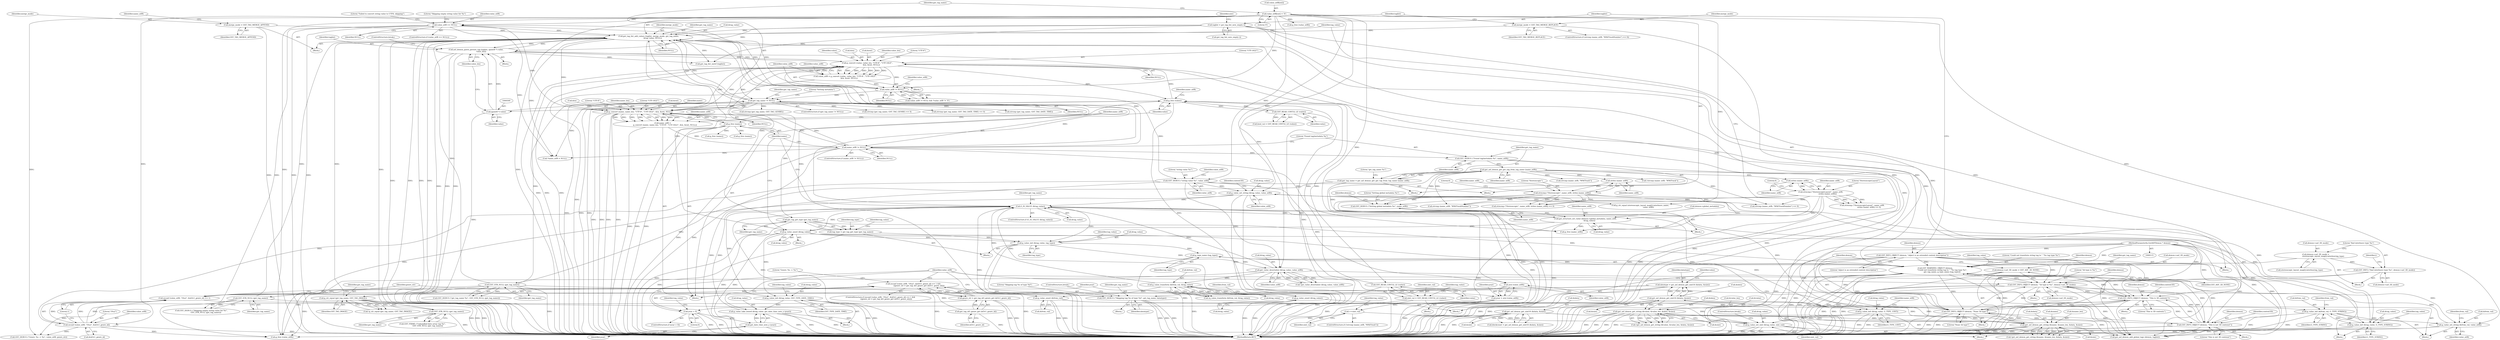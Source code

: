 digraph "1_gst-plugins-ugly_d21017b52a585f145e8d62781bcc1c5fefc7ee37@API" {
"1000317" [label="(Call,sscanf (value_utf8, \"(%u)\", &id3v1_genre_id) == 1 &&\n                    ((genre_str = gst_tag_id3_genre_get (id3v1_genre_id))))"];
"1000318" [label="(Call,sscanf (value_utf8, \"(%u)\", &id3v1_genre_id) == 1)"];
"1000319" [label="(Call,sscanf (value_utf8, \"(%u)\", &id3v1_genre_id))"];
"1000267" [label="(Call,GST_DEBUG (\"string value %s\", value_utf8))"];
"1000259" [label="(Call,value_utf8 != NULL)"];
"1000245" [label="(Call,value_utf8 = g_convert (value, value_len, \"UTF-8\", \"UTF-16LE\",\n              &in, &out, NULL))"];
"1000247" [label="(Call,g_convert (value, value_len, \"UTF-8\", \"UTF-16LE\",\n              &in, &out, NULL))"];
"1000613" [label="(Call,g_free (value))"];
"1000532" [label="(Call,GST_READ_UINT32_LE (value))"];
"1000499" [label="(Call,(guint8 *) value)"];
"1000509" [label="(Call,GST_READ_UINT32_LE (value))"];
"1000497" [label="(Call,asf_demux_parse_picture_tag (taglist, (guint8 *) value,\n                  value_len))"];
"1000131" [label="(Call,taglist = gst_tag_list_new_empty ())"];
"1000589" [label="(Call,gst_tag_list_add_values (taglist, merge_mode, gst_tag_name,\n              &tag_value, NULL))"];
"1000586" [label="(Call,merge_mode = GST_TAG_MERGE_REPLACE)"];
"1000577" [label="(Call,merge_mode = GST_TAG_MERGE_APPEND)"];
"1000237" [label="(Call,GST_STR_NULL (gst_tag_name))"];
"1000231" [label="(Call,gst_tag_name = gst_asf_demux_get_gst_tag_from_tag_name (name_utf8))"];
"1000233" [label="(Call,gst_asf_demux_get_gst_tag_from_tag_name (name_utf8))"];
"1000228" [label="(Call,GST_DEBUG (\"Found tag/metadata %s\", name_utf8))"];
"1000224" [label="(Call,name_utf8 != NULL)"];
"1000211" [label="(Call,name_utf8 =\n        g_convert (name, name_len, \"UTF-8\", \"UTF-16LE\", &in, &out, NULL))"];
"1000213" [label="(Call,g_convert (name, name_len, \"UTF-8\", \"UTF-16LE\", &in, &out, NULL))"];
"1000611" [label="(Call,g_free (name))"];
"1000276" [label="(Call,gst_tag_name != NULL)"];
"1000464" [label="(Call,value_utf8 == NULL)"];
"1000270" [label="(Call,value_utf8[out] = '\0')"];
"1000492" [label="(Call,GST_STR_NULL (gst_tag_name))"];
"1000486" [label="(Call,g_str_equal (gst_tag_name, GST_TAG_IMAGE))"];
"1000474" [label="(Call,GST_STR_NULL (gst_tag_name))"];
"1000563" [label="(Call,GST_DEBUG (\"Skipping tag %s of type %d\", gst_tag_name, datatype))"];
"1000189" [label="(Call,datatype = gst_asf_demux_get_uint16 (&data, &size))"];
"1000191" [label="(Call,gst_asf_demux_get_uint16 (&data, &size))"];
"1000171" [label="(Call,gst_asf_demux_get_string (&name, &name_len, &data, &size))"];
"1000141" [label="(Call,gst_asf_demux_get_uint16 (&data, &size))"];
"1000198" [label="(Call,gst_asf_demux_get_string (&value, &value_len, &data, &size))"];
"1000375" [label="(Call,GST_WARNING_OBJECT (demux,\n                        \"Could not transform string tag to \" \"%s tag type %s\",\n                        gst_tag_name, g_type_name (tag_type)))"];
"1000446" [label="(Call,GST_INFO_OBJECT (demux, \"3d type is %u\", demux->asf_3D_mode))"];
"1000546" [label="(Call,GST_INFO_OBJECT (demux, \"This is 3D contents\"))"];
"1000459" [label="(Call,GST_INFO_OBJECT (demux, \"None 3d type\"))"];
"1000554" [label="(Call,GST_INFO_OBJECT (demux, \"This is not 3D contenst\"))"];
"1000128" [label="(Call,GST_INFO_OBJECT (demux, \"object is an extended content description\"))"];
"1000116" [label="(MethodParameterIn,GstASFDemux * demux)"];
"1000454" [label="(Call,demux->asf_3D_mode = GST_ASF_3D_NONE)"];
"1000441" [label="(Call,GST_INFO (\"find interleave type %u\", demux->asf_3D_mode))"];
"1000432" [label="(Call,demux->asf_3D_mode =\n                          stereoscopic_layout_map[i].interleaving_type)"];
"1000345" [label="(Call,gst_tag_get_type (gst_tag_name))"];
"1000379" [label="(Call,g_type_name (tag_type))"];
"1000347" [label="(Call,g_value_init (&tag_value, tag_type))"];
"1000569" [label="(Call,G_IS_VALUE (&tag_value))"];
"1000395" [label="(Call,g_value_set_string (&tag_value, value_utf8))"];
"1000391" [label="(Call,g_value_init (&tag_value, G_TYPE_STRING))"];
"1000608" [label="(Call,g_value_unset (&tag_value))"];
"1000601" [label="(Call,gst_structure_set_value (demux->global_metadata, name_utf8,\n              &tag_value))"];
"1000598" [label="(Call,GST_DEBUG (\"Setting global metadata %s\", name_utf8))"];
"1000405" [label="(Call,strncmp (\"StereoscopicLayout\", name_utf8,\n                        strlen (name_utf8)))"];
"1000408" [label="(Call,strlen (name_utf8))"];
"1000536" [label="(Call,strncmp (\"Stereoscopic\", name_utf8, strlen (name_utf8)))"];
"1000539" [label="(Call,strlen (name_utf8))"];
"1000359" [label="(Call,g_value_init (&from_val, G_TYPE_STRING))"];
"1000384" [label="(Call,g_value_unset (&from_val))"];
"1000369" [label="(Call,g_value_transform (&from_val, &tag_value))"];
"1000363" [label="(Call,g_value_set_string (&from_val, value_utf8))"];
"1000353" [label="(Call,gst_value_deserialize (&tag_value, value_utf8))"];
"1000301" [label="(Call,g_value_take_boxed (&tag_value, gst_date_time_new_y (year)))"];
"1000297" [label="(Call,g_value_init (&tag_value, GST_TYPE_DATE_TIME))"];
"1000304" [label="(Call,gst_date_time_new_y (year))"];
"1000293" [label="(Call,year > 0)"];
"1000288" [label="(Call,year = atoi (value_utf8))"];
"1000290" [label="(Call,atoi (value_utf8))"];
"1000522" [label="(Call,g_value_set_uint (&tag_value, uint_val))"];
"1000511" [label="(Call,g_value_init (&tag_value, G_TYPE_UINT))"];
"1000520" [label="(Call,++uint_val)"];
"1000507" [label="(Call,uint_val = GST_READ_UINT32_LE (value))"];
"1000381" [label="(Call,g_value_unset (&tag_value))"];
"1000343" [label="(Call,tag_type = gst_tag_get_type (gst_tag_name))"];
"1000325" [label="(Call,genre_str = gst_tag_id3_genre_get (id3v1_genre_id))"];
"1000327" [label="(Call,gst_tag_id3_genre_get (id3v1_genre_id))"];
"1000243" [label="(Block,)"];
"1000254" [label="(Call,&out)"];
"1000231" [label="(Call,gst_tag_name = gst_asf_demux_get_gst_tag_from_tag_name (name_utf8))"];
"1000541" [label="(Literal,0)"];
"1000498" [label="(Identifier,taglist)"];
"1000269" [label="(Identifier,value_utf8)"];
"1000229" [label="(Literal,\"Found tag/metadata %s\")"];
"1000603" [label="(Identifier,demux)"];
"1000568" [label="(ControlStructure,if (G_IS_VALUE (&tag_value)))"];
"1000355" [label="(Identifier,tag_value)"];
"1000383" [label="(Identifier,tag_value)"];
"1000321" [label="(Literal,\"(%u)\")"];
"1000170" [label="(Call,!gst_asf_demux_get_string (&name, &name_len, &data, &size))"];
"1000200" [label="(Identifier,value)"];
"1000222" [label="(Identifier,NULL)"];
"1000347" [label="(Call,g_value_init (&tag_value, tag_type))"];
"1000322" [label="(Call,&id3v1_genre_id)"];
"1000554" [label="(Call,GST_INFO_OBJECT (demux, \"This is not 3D contenst\"))"];
"1000256" [label="(Identifier,NULL)"];
"1000432" [label="(Call,demux->asf_3D_mode =\n                          stereoscopic_layout_map[i].interleaving_type)"];
"1000266" [label="(Block,)"];
"1000249" [label="(Identifier,value_len)"];
"1000442" [label="(Literal,\"find interleave type %u\")"];
"1000547" [label="(Identifier,demux)"];
"1000225" [label="(Identifier,name_utf8)"];
"1000133" [label="(Call,gst_tag_list_new_empty ())"];
"1000348" [label="(Call,&tag_value)"];
"1000404" [label="(Call,strncmp (\"StereoscopicLayout\", name_utf8,\n                        strlen (name_utf8)) == 0)"];
"1000540" [label="(Identifier,name_utf8)"];
"1000283" [label="(Identifier,gst_tag_name)"];
"1000524" [label="(Identifier,tag_value)"];
"1000602" [label="(Call,demux->global_metadata)"];
"1000433" [label="(Call,demux->asf_3D_mode)"];
"1000486" [label="(Call,g_str_equal (gst_tag_name, GST_TAG_IMAGE))"];
"1000545" [label="(Block,)"];
"1000614" [label="(Identifier,value)"];
"1000331" [label="(Literal,\"Genre: %s -> %s\")"];
"1000487" [label="(Identifier,gst_tag_name)"];
"1000507" [label="(Call,uint_val = GST_READ_UINT32_LE (value))"];
"1000171" [label="(Call,gst_asf_demux_get_string (&name, &name_len, &data, &size))"];
"1000499" [label="(Call,(guint8 *) value)"];
"1000463" [label="(ControlStructure,if (value_utf8 == NULL))"];
"1000609" [label="(Call,&tag_value)"];
"1000278" [label="(Identifier,NULL)"];
"1000178" [label="(Call,&size)"];
"1000199" [label="(Call,&value)"];
"1000522" [label="(Call,g_value_set_uint (&tag_value, uint_val))"];
"1000246" [label="(Identifier,value_utf8)"];
"1000605" [label="(Identifier,name_utf8)"];
"1000580" [label="(ControlStructure,if (strcmp (name_utf8, \"WM/TrackNumber\") == 0))"];
"1000518" [label="(Identifier,name_utf8)"];
"1000212" [label="(Identifier,name_utf8)"];
"1000129" [label="(Identifier,demux)"];
"1000289" [label="(Identifier,year)"];
"1000567" [label="(ControlStructure,break;)"];
"1000516" [label="(Call,!strcmp (name_utf8, \"WM/Track\"))"];
"1000612" [label="(Identifier,name)"];
"1000455" [label="(Call,demux->asf_3D_mode)"];
"1000410" [label="(Literal,0)"];
"1000370" [label="(Call,&from_val)"];
"1000305" [label="(Identifier,year)"];
"1000472" [label="(Call,GST_DEBUG (\"Skipping empty string value for %s\",\n                GST_STR_NULL (gst_tag_name)))"];
"1000228" [label="(Call,GST_DEBUG (\"Found tag/metadata %s\", name_utf8))"];
"1000132" [label="(Identifier,taglist)"];
"1000259" [label="(Call,value_utf8 != NULL)"];
"1000309" [label="(Call,strcmp (gst_tag_name, GST_TAG_GENRE))"];
"1000234" [label="(Identifier,name_utf8)"];
"1000317" [label="(Call,sscanf (value_utf8, \"(%u)\", &id3v1_genre_id) == 1 &&\n                    ((genre_str = gst_tag_id3_genre_get (id3v1_genre_id))))"];
"1000356" [label="(Identifier,value_utf8)"];
"1000613" [label="(Call,g_free (value))"];
"1000583" [label="(Identifier,name_utf8)"];
"1000319" [label="(Call,sscanf (value_utf8, \"(%u)\", &id3v1_genre_id))"];
"1000424" [label="(Call,g_str_equal (stereoscopic_layout_map[i].interleave_name,\n                            value_utf8))"];
"1000530" [label="(Call,bool_val = GST_READ_UINT32_LE (value))"];
"1000371" [label="(Identifier,from_val)"];
"1000344" [label="(Identifier,tag_type)"];
"1000271" [label="(Call,value_utf8[out])"];
"1000616" [label="(Identifier,name_utf8)"];
"1000550" [label="(Identifier,content3D)"];
"1000316" [label="(ControlStructure,if (sscanf (value_utf8, \"(%u)\", &id3v1_genre_id) == 1 &&\n                    ((genre_str = gst_tag_id3_genre_get (id3v1_genre_id)))))"];
"1000381" [label="(Call,g_value_unset (&tag_value))"];
"1000343" [label="(Call,tag_type = gst_tag_get_type (gst_tag_name))"];
"1000292" [label="(ControlStructure,if (year > 0))"];
"1000377" [label="(Literal,\"Could not transform string tag to \" \"%s tag type %s\")"];
"1000275" [label="(ControlStructure,if (gst_tag_name != NULL))"];
"1000521" [label="(Identifier,uint_val)"];
"1000394" [label="(Identifier,G_TYPE_STRING)"];
"1000465" [label="(Identifier,value_utf8)"];
"1000176" [label="(Call,&data)"];
"1000328" [label="(Identifier,id3v1_genre_id)"];
"1000589" [label="(Call,gst_tag_list_add_values (taglist, merge_mode, gst_tag_name,\n              &tag_value, NULL))"];
"1000230" [label="(Identifier,name_utf8)"];
"1000505" [label="(Block,)"];
"1000536" [label="(Call,strncmp (\"Stereoscopic\", name_utf8, strlen (name_utf8)))"];
"1000116" [label="(MethodParameterIn,GstASFDemux * demux)"];
"1000245" [label="(Call,value_utf8 = g_convert (value, value_len, \"UTF-8\", \"UTF-16LE\",\n              &in, &out, NULL))"];
"1000227" [label="(Block,)"];
"1000474" [label="(Call,GST_STR_NULL (gst_tag_name))"];
"1000144" [label="(Call,&size)"];
"1000626" [label="(Call,gst_tag_list_unref (taglist))"];
"1000446" [label="(Call,GST_INFO_OBJECT (demux, \"3d type is %u\", demux->asf_3D_mode))"];
"1000501" [label="(Identifier,value)"];
"1000508" [label="(Identifier,uint_val)"];
"1000303" [label="(Identifier,tag_value)"];
"1000325" [label="(Call,genre_str = gst_tag_id3_genre_get (id3v1_genre_id))"];
"1000128" [label="(Call,GST_INFO_OBJECT (demux, \"object is an extended content description\"))"];
"1000398" [label="(Identifier,value_utf8)"];
"1000205" [label="(Call,&size)"];
"1000407" [label="(Identifier,name_utf8)"];
"1000509" [label="(Call,GST_READ_UINT32_LE (value))"];
"1000466" [label="(Identifier,NULL)"];
"1000203" [label="(Call,&data)"];
"1000352" [label="(Call,!gst_value_deserialize (&tag_value, value_utf8))"];
"1000226" [label="(Identifier,NULL)"];
"1000131" [label="(Call,taglist = gst_tag_list_new_empty ())"];
"1000476" [label="(Call,g_free (value_utf8))"];
"1000555" [label="(Identifier,demux)"];
"1000264" [label="(Identifier,value_utf8)"];
"1000190" [label="(Identifier,datatype)"];
"1000459" [label="(Call,GST_INFO_OBJECT (demux, \"None 3d type\"))"];
"1000334" [label="(Call,g_free (value_utf8))"];
"1000261" [label="(Identifier,NULL)"];
"1000469" [label="(Literal,\"Failed to convert string value to UTF8, skipping\")"];
"1000406" [label="(Literal,\"StereoscopicLayout\")"];
"1000617" [label="(Call,gst_asf_demux_add_global_tags (demux, taglist))"];
"1000473" [label="(Literal,\"Skipping empty string value for %s\")"];
"1000304" [label="(Call,gst_date_time_new_y (year))"];
"1000533" [label="(Identifier,value)"];
"1000490" [label="(Call,GST_FIXME (\"Unhandled byte array tag %s\",\n                  GST_STR_NULL (gst_tag_name)))"];
"1000606" [label="(Call,&tag_value)"];
"1000538" [label="(Identifier,name_utf8)"];
"1000302" [label="(Call,&tag_value)"];
"1000308" [label="(Call,strcmp (gst_tag_name, GST_TAG_GENRE) == 0)"];
"1000216" [label="(Literal,\"UTF-8\")"];
"1000130" [label="(Literal,\"object is an extended content description\")"];
"1000600" [label="(Identifier,name_utf8)"];
"1000590" [label="(Identifier,taglist)"];
"1000247" [label="(Call,g_convert (value, value_len, \"UTF-8\", \"UTF-16LE\",\n              &in, &out, NULL))"];
"1000475" [label="(Identifier,gst_tag_name)"];
"1000526" [label="(ControlStructure,break;)"];
"1000291" [label="(Identifier,value_utf8)"];
"1000238" [label="(Identifier,gst_tag_name)"];
"1000386" [label="(Identifier,from_val)"];
"1000277" [label="(Identifier,gst_tag_name)"];
"1000250" [label="(Literal,\"UTF-8\")"];
"1000141" [label="(Call,gst_asf_demux_get_uint16 (&data, &size))"];
"1000376" [label="(Identifier,demux)"];
"1000582" [label="(Call,strcmp (name_utf8, \"WM/TrackNumber\"))"];
"1000611" [label="(Call,g_free (name))"];
"1000460" [label="(Identifier,demux)"];
"1000172" [label="(Call,&name)"];
"1000268" [label="(Literal,\"string value %s\")"];
"1000532" [label="(Call,GST_READ_UINT32_LE (value))"];
"1000191" [label="(Call,gst_asf_demux_get_uint16 (&data, &size))"];
"1000301" [label="(Call,g_value_take_boxed (&tag_value, gst_date_time_new_y (year)))"];
"1000392" [label="(Call,&tag_value)"];
"1000441" [label="(Call,GST_INFO (\"find interleave type %u\", demux->asf_3D_mode))"];
"1000260" [label="(Identifier,value_utf8)"];
"1000397" [label="(Identifier,tag_value)"];
"1000345" [label="(Call,gst_tag_get_type (gst_tag_name))"];
"1000558" [label="(Identifier,content3D)"];
"1000139" [label="(Call,blockcount = gst_asf_demux_get_uint16 (&data, &size))"];
"1000630" [label="(MethodReturn,RET)"];
"1000288" [label="(Call,year = atoi (value_utf8))"];
"1000232" [label="(Identifier,gst_tag_name)"];
"1000380" [label="(Identifier,tag_type)"];
"1000395" [label="(Call,g_value_set_string (&tag_value, value_utf8))"];
"1000601" [label="(Call,gst_structure_set_value (demux->global_metadata, name_utf8,\n              &tag_value))"];
"1000251" [label="(Literal,\"UTF-16LE\")"];
"1000174" [label="(Call,&name_len)"];
"1000575" [label="(Block,)"];
"1000318" [label="(Call,sscanf (value_utf8, \"(%u)\", &id3v1_genre_id) == 1)"];
"1000587" [label="(Identifier,merge_mode)"];
"1000324" [label="(Literal,1)"];
"1000563" [label="(Call,GST_DEBUG (\"Skipping tag %s of type %d\", gst_tag_name, datatype))"];
"1000270" [label="(Call,value_utf8[out] = '\0')"];
"1000375" [label="(Call,GST_WARNING_OBJECT (demux,\n                        \"Could not transform string tag to \" \"%s tag type %s\",\n                        gst_tag_name, g_type_name (tag_type)))"];
"1000233" [label="(Call,gst_asf_demux_get_gst_tag_from_tag_name (name_utf8))"];
"1000615" [label="(Call,g_free (name_utf8))"];
"1000493" [label="(Identifier,gst_tag_name)"];
"1000363" [label="(Call,g_value_set_string (&from_val, value_utf8))"];
"1000192" [label="(Call,&data)"];
"1000458" [label="(Identifier,GST_ASF_3D_NONE)"];
"1000588" [label="(Identifier,GST_TAG_MERGE_REPLACE)"];
"1000565" [label="(Identifier,gst_tag_name)"];
"1000213" [label="(Call,g_convert (name, name_len, \"UTF-8\", \"UTF-16LE\", &in, &out, NULL))"];
"1000385" [label="(Call,&from_val)"];
"1000546" [label="(Call,GST_INFO_OBJECT (demux, \"This is 3D contents\"))"];
"1000569" [label="(Call,G_IS_VALUE (&tag_value))"];
"1000520" [label="(Call,++uint_val)"];
"1000198" [label="(Call,gst_asf_demux_get_string (&value, &value_len, &data, &size))"];
"1000208" [label="(Call,g_free (name))"];
"1000364" [label="(Call,&from_val)"];
"1000186" [label="(Call,g_free (name))"];
"1000379" [label="(Call,g_type_name (tag_type))"];
"1000330" [label="(Call,GST_DEBUG (\"Genre: %s -> %s\", value_utf8, genre_str))"];
"1000581" [label="(Call,strcmp (name_utf8, \"WM/TrackNumber\") == 0)"];
"1000566" [label="(Identifier,datatype)"];
"1000595" [label="(Identifier,NULL)"];
"1000215" [label="(Identifier,name_len)"];
"1000400" [label="(Identifier,content3D)"];
"1000362" [label="(Identifier,G_TYPE_STRING)"];
"1000366" [label="(Identifier,value_utf8)"];
"1000512" [label="(Call,&tag_value)"];
"1000326" [label="(Identifier,genre_str)"];
"1000267" [label="(Call,GST_DEBUG (\"string value %s\", value_utf8))"];
"1000454" [label="(Call,demux->asf_3D_mode = GST_ASF_3D_NONE)"];
"1000453" [label="(Block,)"];
"1000537" [label="(Literal,\"Stereoscopic\")"];
"1000368" [label="(Call,!g_value_transform (&from_val, &tag_value))"];
"1000391" [label="(Call,g_value_init (&tag_value, G_TYPE_STRING))"];
"1000492" [label="(Call,GST_STR_NULL (gst_tag_name))"];
"1000511" [label="(Call,g_value_init (&tag_value, G_TYPE_UINT))"];
"1000523" [label="(Call,&tag_value)"];
"1000217" [label="(Literal,\"UTF-16LE\")"];
"1000548" [label="(Literal,\"This is 3D contents\")"];
"1000295" [label="(Literal,0)"];
"1000539" [label="(Call,strlen (name_utf8))"];
"1000360" [label="(Call,&from_val)"];
"1000556" [label="(Literal,\"This is not 3D contenst\")"];
"1000155" [label="(Block,)"];
"1000341" [label="(Block,)"];
"1000220" [label="(Call,&out)"];
"1000431" [label="(Block,)"];
"1000497" [label="(Call,asf_demux_parse_picture_tag (taglist, (guint8 *) value,\n                  value_len))"];
"1000201" [label="(Call,&value_len)"];
"1000350" [label="(Identifier,tag_type)"];
"1000384" [label="(Call,g_value_unset (&from_val))"];
"1000382" [label="(Call,&tag_value)"];
"1000189" [label="(Call,datatype = gst_asf_demux_get_uint16 (&data, &size))"];
"1000608" [label="(Call,g_value_unset (&tag_value))"];
"1000390" [label="(Literal,\"Setting metadata\")"];
"1000297" [label="(Call,g_value_init (&tag_value, GST_TYPE_DATE_TIME))"];
"1000272" [label="(Identifier,value_utf8)"];
"1000572" [label="(Block,)"];
"1000258" [label="(Call,value_utf8 != NULL && *value_utf8 != '\0')"];
"1000290" [label="(Call,atoi (value_utf8))"];
"1000298" [label="(Call,&tag_value)"];
"1000349" [label="(Identifier,tag_value)"];
"1000165" [label="(Call,*name_utf8 = NULL)"];
"1000346" [label="(Identifier,gst_tag_name)"];
"1000197" [label="(Call,!gst_asf_demux_get_string (&value, &value_len, &data, &size))"];
"1000281" [label="(Call,strcmp (gst_tag_name, GST_TAG_DATE_TIME) == 0)"];
"1000300" [label="(Identifier,GST_TYPE_DATE_TIME)"];
"1000276" [label="(Call,gst_tag_name != NULL)"];
"1000401" [label="(Block,)"];
"1000591" [label="(Identifier,merge_mode)"];
"1000357" [label="(Block,)"];
"1000597" [label="(Block,)"];
"1000299" [label="(Identifier,tag_value)"];
"1000592" [label="(Identifier,gst_tag_name)"];
"1000223" [label="(ControlStructure,if (name_utf8 != NULL))"];
"1000535" [label="(Call,strncmp (\"Stereoscopic\", name_utf8, strlen (name_utf8)) == 0)"];
"1000593" [label="(Call,&tag_value)"];
"1000586" [label="(Call,merge_mode = GST_TAG_MERGE_REPLACE)"];
"1000237" [label="(Call,GST_STR_NULL (gst_tag_name))"];
"1000235" [label="(Call,GST_DEBUG (\"gst_tag_name %s\", GST_STR_NULL (gst_tag_name)))"];
"1000436" [label="(Call,stereoscopic_layout_map[i].interleaving_type)"];
"1000598" [label="(Call,GST_DEBUG (\"Setting global metadata %s\", name_utf8))"];
"1000296" [label="(Block,)"];
"1000525" [label="(Identifier,uint_val)"];
"1000513" [label="(Identifier,tag_value)"];
"1000388" [label="(Block,)"];
"1000274" [label="(Literal,'\0')"];
"1000562" [label="(Block,)"];
"1000214" [label="(Identifier,name)"];
"1000218" [label="(Call,&in)"];
"1000485" [label="(Call,!g_str_equal (gst_tag_name, GST_TAG_IMAGE))"];
"1000194" [label="(Call,&size)"];
"1000448" [label="(Literal,\"3d type is %u\")"];
"1000570" [label="(Call,&tag_value)"];
"1000327" [label="(Call,gst_tag_id3_genre_get (id3v1_genre_id))"];
"1000553" [label="(Block,)"];
"1000293" [label="(Call,year > 0)"];
"1000488" [label="(Identifier,GST_TAG_IMAGE)"];
"1000248" [label="(Identifier,value)"];
"1000496" [label="(Block,)"];
"1000464" [label="(Call,value_utf8 == NULL)"];
"1000365" [label="(Identifier,from_val)"];
"1000286" [label="(Block,)"];
"1000252" [label="(Call,&in)"];
"1000514" [label="(Identifier,G_TYPE_UINT)"];
"1000502" [label="(Identifier,value_len)"];
"1000517" [label="(Call,strcmp (name_utf8, \"WM/Track\"))"];
"1000408" [label="(Call,strlen (name_utf8))"];
"1000579" [label="(Identifier,GST_TAG_MERGE_APPEND)"];
"1000564" [label="(Literal,\"Skipping tag %s of type %d\")"];
"1000224" [label="(Call,name_utf8 != NULL)"];
"1000461" [label="(Literal,\"None 3d type\")"];
"1000354" [label="(Call,&tag_value)"];
"1000294" [label="(Identifier,year)"];
"1000447" [label="(Identifier,demux)"];
"1000369" [label="(Call,g_value_transform (&from_val, &tag_value))"];
"1000610" [label="(Identifier,tag_value)"];
"1000136" [label="(Identifier,size)"];
"1000374" [label="(Block,)"];
"1000503" [label="(ControlStructure,break;)"];
"1000372" [label="(Call,&tag_value)"];
"1000236" [label="(Literal,\"gst_tag_name %s\")"];
"1000599" [label="(Literal,\"Setting global metadata %s\")"];
"1000477" [label="(Identifier,value_utf8)"];
"1000510" [label="(Identifier,value)"];
"1000449" [label="(Call,demux->asf_3D_mode)"];
"1000396" [label="(Call,&tag_value)"];
"1000574" [label="(Identifier,gst_tag_name)"];
"1000142" [label="(Call,&data)"];
"1000282" [label="(Call,strcmp (gst_tag_name, GST_TAG_DATE_TIME))"];
"1000359" [label="(Call,g_value_init (&from_val, G_TYPE_STRING))"];
"1000353" [label="(Call,gst_value_deserialize (&tag_value, value_utf8))"];
"1000578" [label="(Identifier,merge_mode)"];
"1000515" [label="(ControlStructure,if (!strcmp (name_utf8, \"WM/Track\")))"];
"1000378" [label="(Identifier,gst_tag_name)"];
"1000421" [label="(Identifier,i)"];
"1000409" [label="(Identifier,name_utf8)"];
"1000405" [label="(Call,strncmp (\"StereoscopicLayout\", name_utf8,\n                        strlen (name_utf8)))"];
"1000320" [label="(Identifier,value_utf8)"];
"1000577" [label="(Call,merge_mode = GST_TAG_MERGE_APPEND)"];
"1000443" [label="(Call,demux->asf_3D_mode)"];
"1000119" [label="(Block,)"];
"1000211" [label="(Call,name_utf8 =\n        g_convert (name, name_len, \"UTF-8\", \"UTF-16LE\", &in, &out, NULL))"];
"1000317" -> "1000316"  [label="AST: "];
"1000317" -> "1000318"  [label="CFG: "];
"1000317" -> "1000325"  [label="CFG: "];
"1000318" -> "1000317"  [label="AST: "];
"1000325" -> "1000317"  [label="AST: "];
"1000331" -> "1000317"  [label="CFG: "];
"1000477" -> "1000317"  [label="CFG: "];
"1000317" -> "1000630"  [label="DDG: "];
"1000317" -> "1000630"  [label="DDG: "];
"1000318" -> "1000317"  [label="DDG: "];
"1000318" -> "1000317"  [label="DDG: "];
"1000325" -> "1000317"  [label="DDG: "];
"1000327" -> "1000317"  [label="DDG: "];
"1000318" -> "1000324"  [label="CFG: "];
"1000319" -> "1000318"  [label="AST: "];
"1000324" -> "1000318"  [label="AST: "];
"1000326" -> "1000318"  [label="CFG: "];
"1000318" -> "1000630"  [label="DDG: "];
"1000319" -> "1000318"  [label="DDG: "];
"1000319" -> "1000318"  [label="DDG: "];
"1000319" -> "1000318"  [label="DDG: "];
"1000319" -> "1000322"  [label="CFG: "];
"1000320" -> "1000319"  [label="AST: "];
"1000321" -> "1000319"  [label="AST: "];
"1000322" -> "1000319"  [label="AST: "];
"1000324" -> "1000319"  [label="CFG: "];
"1000319" -> "1000630"  [label="DDG: "];
"1000267" -> "1000319"  [label="DDG: "];
"1000270" -> "1000319"  [label="DDG: "];
"1000319" -> "1000330"  [label="DDG: "];
"1000319" -> "1000476"  [label="DDG: "];
"1000267" -> "1000266"  [label="AST: "];
"1000267" -> "1000269"  [label="CFG: "];
"1000268" -> "1000267"  [label="AST: "];
"1000269" -> "1000267"  [label="AST: "];
"1000272" -> "1000267"  [label="CFG: "];
"1000267" -> "1000630"  [label="DDG: "];
"1000259" -> "1000267"  [label="DDG: "];
"1000270" -> "1000267"  [label="DDG: "];
"1000267" -> "1000290"  [label="DDG: "];
"1000267" -> "1000353"  [label="DDG: "];
"1000267" -> "1000395"  [label="DDG: "];
"1000259" -> "1000258"  [label="AST: "];
"1000259" -> "1000261"  [label="CFG: "];
"1000260" -> "1000259"  [label="AST: "];
"1000261" -> "1000259"  [label="AST: "];
"1000264" -> "1000259"  [label="CFG: "];
"1000258" -> "1000259"  [label="CFG: "];
"1000259" -> "1000258"  [label="DDG: "];
"1000259" -> "1000258"  [label="DDG: "];
"1000245" -> "1000259"  [label="DDG: "];
"1000270" -> "1000259"  [label="DDG: "];
"1000247" -> "1000259"  [label="DDG: "];
"1000259" -> "1000276"  [label="DDG: "];
"1000259" -> "1000464"  [label="DDG: "];
"1000259" -> "1000464"  [label="DDG: "];
"1000245" -> "1000243"  [label="AST: "];
"1000245" -> "1000247"  [label="CFG: "];
"1000246" -> "1000245"  [label="AST: "];
"1000247" -> "1000245"  [label="AST: "];
"1000260" -> "1000245"  [label="CFG: "];
"1000245" -> "1000630"  [label="DDG: "];
"1000247" -> "1000245"  [label="DDG: "];
"1000247" -> "1000245"  [label="DDG: "];
"1000247" -> "1000245"  [label="DDG: "];
"1000247" -> "1000245"  [label="DDG: "];
"1000247" -> "1000245"  [label="DDG: "];
"1000247" -> "1000245"  [label="DDG: "];
"1000247" -> "1000245"  [label="DDG: "];
"1000247" -> "1000256"  [label="CFG: "];
"1000248" -> "1000247"  [label="AST: "];
"1000249" -> "1000247"  [label="AST: "];
"1000250" -> "1000247"  [label="AST: "];
"1000251" -> "1000247"  [label="AST: "];
"1000252" -> "1000247"  [label="AST: "];
"1000254" -> "1000247"  [label="AST: "];
"1000256" -> "1000247"  [label="AST: "];
"1000247" -> "1000630"  [label="DDG: "];
"1000247" -> "1000630"  [label="DDG: "];
"1000247" -> "1000630"  [label="DDG: "];
"1000247" -> "1000630"  [label="DDG: "];
"1000247" -> "1000213"  [label="DDG: "];
"1000247" -> "1000213"  [label="DDG: "];
"1000613" -> "1000247"  [label="DDG: "];
"1000497" -> "1000247"  [label="DDG: "];
"1000213" -> "1000247"  [label="DDG: "];
"1000213" -> "1000247"  [label="DDG: "];
"1000224" -> "1000247"  [label="DDG: "];
"1000247" -> "1000497"  [label="DDG: "];
"1000247" -> "1000613"  [label="DDG: "];
"1000613" -> "1000155"  [label="AST: "];
"1000613" -> "1000614"  [label="CFG: "];
"1000614" -> "1000613"  [label="AST: "];
"1000616" -> "1000613"  [label="CFG: "];
"1000613" -> "1000630"  [label="DDG: "];
"1000613" -> "1000630"  [label="DDG: "];
"1000613" -> "1000499"  [label="DDG: "];
"1000613" -> "1000509"  [label="DDG: "];
"1000613" -> "1000532"  [label="DDG: "];
"1000532" -> "1000613"  [label="DDG: "];
"1000499" -> "1000613"  [label="DDG: "];
"1000509" -> "1000613"  [label="DDG: "];
"1000532" -> "1000530"  [label="AST: "];
"1000532" -> "1000533"  [label="CFG: "];
"1000533" -> "1000532"  [label="AST: "];
"1000530" -> "1000532"  [label="CFG: "];
"1000532" -> "1000630"  [label="DDG: "];
"1000532" -> "1000530"  [label="DDG: "];
"1000499" -> "1000497"  [label="AST: "];
"1000499" -> "1000501"  [label="CFG: "];
"1000500" -> "1000499"  [label="AST: "];
"1000501" -> "1000499"  [label="AST: "];
"1000502" -> "1000499"  [label="CFG: "];
"1000499" -> "1000630"  [label="DDG: "];
"1000499" -> "1000497"  [label="DDG: "];
"1000509" -> "1000507"  [label="AST: "];
"1000509" -> "1000510"  [label="CFG: "];
"1000510" -> "1000509"  [label="AST: "];
"1000507" -> "1000509"  [label="CFG: "];
"1000509" -> "1000630"  [label="DDG: "];
"1000509" -> "1000507"  [label="DDG: "];
"1000497" -> "1000496"  [label="AST: "];
"1000497" -> "1000502"  [label="CFG: "];
"1000498" -> "1000497"  [label="AST: "];
"1000502" -> "1000497"  [label="AST: "];
"1000503" -> "1000497"  [label="CFG: "];
"1000497" -> "1000630"  [label="DDG: "];
"1000497" -> "1000630"  [label="DDG: "];
"1000497" -> "1000630"  [label="DDG: "];
"1000131" -> "1000497"  [label="DDG: "];
"1000589" -> "1000497"  [label="DDG: "];
"1000497" -> "1000589"  [label="DDG: "];
"1000497" -> "1000617"  [label="DDG: "];
"1000497" -> "1000626"  [label="DDG: "];
"1000131" -> "1000119"  [label="AST: "];
"1000131" -> "1000133"  [label="CFG: "];
"1000132" -> "1000131"  [label="AST: "];
"1000133" -> "1000131"  [label="AST: "];
"1000136" -> "1000131"  [label="CFG: "];
"1000131" -> "1000630"  [label="DDG: "];
"1000131" -> "1000589"  [label="DDG: "];
"1000131" -> "1000617"  [label="DDG: "];
"1000131" -> "1000626"  [label="DDG: "];
"1000589" -> "1000575"  [label="AST: "];
"1000589" -> "1000595"  [label="CFG: "];
"1000590" -> "1000589"  [label="AST: "];
"1000591" -> "1000589"  [label="AST: "];
"1000592" -> "1000589"  [label="AST: "];
"1000593" -> "1000589"  [label="AST: "];
"1000595" -> "1000589"  [label="AST: "];
"1000610" -> "1000589"  [label="CFG: "];
"1000589" -> "1000630"  [label="DDG: "];
"1000589" -> "1000630"  [label="DDG: "];
"1000589" -> "1000630"  [label="DDG: "];
"1000589" -> "1000630"  [label="DDG: "];
"1000589" -> "1000165"  [label="DDG: "];
"1000589" -> "1000213"  [label="DDG: "];
"1000586" -> "1000589"  [label="DDG: "];
"1000577" -> "1000589"  [label="DDG: "];
"1000237" -> "1000589"  [label="DDG: "];
"1000492" -> "1000589"  [label="DDG: "];
"1000474" -> "1000589"  [label="DDG: "];
"1000563" -> "1000589"  [label="DDG: "];
"1000375" -> "1000589"  [label="DDG: "];
"1000276" -> "1000589"  [label="DDG: "];
"1000276" -> "1000589"  [label="DDG: "];
"1000345" -> "1000589"  [label="DDG: "];
"1000486" -> "1000589"  [label="DDG: "];
"1000569" -> "1000589"  [label="DDG: "];
"1000224" -> "1000589"  [label="DDG: "];
"1000464" -> "1000589"  [label="DDG: "];
"1000589" -> "1000608"  [label="DDG: "];
"1000589" -> "1000617"  [label="DDG: "];
"1000589" -> "1000626"  [label="DDG: "];
"1000586" -> "1000580"  [label="AST: "];
"1000586" -> "1000588"  [label="CFG: "];
"1000587" -> "1000586"  [label="AST: "];
"1000588" -> "1000586"  [label="AST: "];
"1000590" -> "1000586"  [label="CFG: "];
"1000586" -> "1000630"  [label="DDG: "];
"1000577" -> "1000575"  [label="AST: "];
"1000577" -> "1000579"  [label="CFG: "];
"1000578" -> "1000577"  [label="AST: "];
"1000579" -> "1000577"  [label="AST: "];
"1000583" -> "1000577"  [label="CFG: "];
"1000577" -> "1000630"  [label="DDG: "];
"1000237" -> "1000235"  [label="AST: "];
"1000237" -> "1000238"  [label="CFG: "];
"1000238" -> "1000237"  [label="AST: "];
"1000235" -> "1000237"  [label="CFG: "];
"1000237" -> "1000630"  [label="DDG: "];
"1000237" -> "1000235"  [label="DDG: "];
"1000231" -> "1000237"  [label="DDG: "];
"1000237" -> "1000276"  [label="DDG: "];
"1000237" -> "1000474"  [label="DDG: "];
"1000237" -> "1000486"  [label="DDG: "];
"1000237" -> "1000563"  [label="DDG: "];
"1000231" -> "1000227"  [label="AST: "];
"1000231" -> "1000233"  [label="CFG: "];
"1000232" -> "1000231"  [label="AST: "];
"1000233" -> "1000231"  [label="AST: "];
"1000236" -> "1000231"  [label="CFG: "];
"1000231" -> "1000630"  [label="DDG: "];
"1000233" -> "1000231"  [label="DDG: "];
"1000233" -> "1000234"  [label="CFG: "];
"1000234" -> "1000233"  [label="AST: "];
"1000233" -> "1000630"  [label="DDG: "];
"1000228" -> "1000233"  [label="DDG: "];
"1000233" -> "1000408"  [label="DDG: "];
"1000233" -> "1000516"  [label="DDG: "];
"1000233" -> "1000517"  [label="DDG: "];
"1000233" -> "1000539"  [label="DDG: "];
"1000233" -> "1000581"  [label="DDG: "];
"1000233" -> "1000582"  [label="DDG: "];
"1000233" -> "1000598"  [label="DDG: "];
"1000233" -> "1000615"  [label="DDG: "];
"1000228" -> "1000227"  [label="AST: "];
"1000228" -> "1000230"  [label="CFG: "];
"1000229" -> "1000228"  [label="AST: "];
"1000230" -> "1000228"  [label="AST: "];
"1000232" -> "1000228"  [label="CFG: "];
"1000228" -> "1000630"  [label="DDG: "];
"1000224" -> "1000228"  [label="DDG: "];
"1000224" -> "1000223"  [label="AST: "];
"1000224" -> "1000226"  [label="CFG: "];
"1000225" -> "1000224"  [label="AST: "];
"1000226" -> "1000224"  [label="AST: "];
"1000229" -> "1000224"  [label="CFG: "];
"1000612" -> "1000224"  [label="CFG: "];
"1000224" -> "1000630"  [label="DDG: "];
"1000224" -> "1000630"  [label="DDG: "];
"1000224" -> "1000165"  [label="DDG: "];
"1000224" -> "1000213"  [label="DDG: "];
"1000211" -> "1000224"  [label="DDG: "];
"1000213" -> "1000224"  [label="DDG: "];
"1000224" -> "1000615"  [label="DDG: "];
"1000211" -> "1000155"  [label="AST: "];
"1000211" -> "1000213"  [label="CFG: "];
"1000212" -> "1000211"  [label="AST: "];
"1000213" -> "1000211"  [label="AST: "];
"1000225" -> "1000211"  [label="CFG: "];
"1000211" -> "1000630"  [label="DDG: "];
"1000213" -> "1000211"  [label="DDG: "];
"1000213" -> "1000211"  [label="DDG: "];
"1000213" -> "1000211"  [label="DDG: "];
"1000213" -> "1000211"  [label="DDG: "];
"1000213" -> "1000211"  [label="DDG: "];
"1000213" -> "1000211"  [label="DDG: "];
"1000213" -> "1000211"  [label="DDG: "];
"1000213" -> "1000222"  [label="CFG: "];
"1000214" -> "1000213"  [label="AST: "];
"1000215" -> "1000213"  [label="AST: "];
"1000216" -> "1000213"  [label="AST: "];
"1000217" -> "1000213"  [label="AST: "];
"1000218" -> "1000213"  [label="AST: "];
"1000220" -> "1000213"  [label="AST: "];
"1000222" -> "1000213"  [label="AST: "];
"1000213" -> "1000630"  [label="DDG: "];
"1000213" -> "1000630"  [label="DDG: "];
"1000213" -> "1000630"  [label="DDG: "];
"1000213" -> "1000630"  [label="DDG: "];
"1000611" -> "1000213"  [label="DDG: "];
"1000276" -> "1000213"  [label="DDG: "];
"1000464" -> "1000213"  [label="DDG: "];
"1000213" -> "1000611"  [label="DDG: "];
"1000611" -> "1000155"  [label="AST: "];
"1000611" -> "1000612"  [label="CFG: "];
"1000612" -> "1000611"  [label="AST: "];
"1000614" -> "1000611"  [label="CFG: "];
"1000611" -> "1000630"  [label="DDG: "];
"1000611" -> "1000630"  [label="DDG: "];
"1000611" -> "1000186"  [label="DDG: "];
"1000611" -> "1000208"  [label="DDG: "];
"1000276" -> "1000275"  [label="AST: "];
"1000276" -> "1000278"  [label="CFG: "];
"1000277" -> "1000276"  [label="AST: "];
"1000278" -> "1000276"  [label="AST: "];
"1000283" -> "1000276"  [label="CFG: "];
"1000390" -> "1000276"  [label="CFG: "];
"1000276" -> "1000630"  [label="DDG: "];
"1000276" -> "1000630"  [label="DDG: "];
"1000276" -> "1000630"  [label="DDG: "];
"1000276" -> "1000165"  [label="DDG: "];
"1000276" -> "1000281"  [label="DDG: "];
"1000276" -> "1000282"  [label="DDG: "];
"1000276" -> "1000308"  [label="DDG: "];
"1000276" -> "1000309"  [label="DDG: "];
"1000276" -> "1000345"  [label="DDG: "];
"1000464" -> "1000463"  [label="AST: "];
"1000464" -> "1000466"  [label="CFG: "];
"1000465" -> "1000464"  [label="AST: "];
"1000466" -> "1000464"  [label="AST: "];
"1000469" -> "1000464"  [label="CFG: "];
"1000473" -> "1000464"  [label="CFG: "];
"1000464" -> "1000630"  [label="DDG: "];
"1000464" -> "1000630"  [label="DDG: "];
"1000464" -> "1000165"  [label="DDG: "];
"1000270" -> "1000464"  [label="DDG: "];
"1000464" -> "1000476"  [label="DDG: "];
"1000270" -> "1000266"  [label="AST: "];
"1000270" -> "1000274"  [label="CFG: "];
"1000271" -> "1000270"  [label="AST: "];
"1000274" -> "1000270"  [label="AST: "];
"1000277" -> "1000270"  [label="CFG: "];
"1000270" -> "1000630"  [label="DDG: "];
"1000270" -> "1000290"  [label="DDG: "];
"1000270" -> "1000330"  [label="DDG: "];
"1000270" -> "1000334"  [label="DDG: "];
"1000270" -> "1000353"  [label="DDG: "];
"1000270" -> "1000363"  [label="DDG: "];
"1000270" -> "1000395"  [label="DDG: "];
"1000270" -> "1000424"  [label="DDG: "];
"1000270" -> "1000476"  [label="DDG: "];
"1000492" -> "1000490"  [label="AST: "];
"1000492" -> "1000493"  [label="CFG: "];
"1000493" -> "1000492"  [label="AST: "];
"1000490" -> "1000492"  [label="CFG: "];
"1000492" -> "1000630"  [label="DDG: "];
"1000492" -> "1000490"  [label="DDG: "];
"1000486" -> "1000492"  [label="DDG: "];
"1000486" -> "1000485"  [label="AST: "];
"1000486" -> "1000488"  [label="CFG: "];
"1000487" -> "1000486"  [label="AST: "];
"1000488" -> "1000486"  [label="AST: "];
"1000485" -> "1000486"  [label="CFG: "];
"1000486" -> "1000630"  [label="DDG: "];
"1000486" -> "1000630"  [label="DDG: "];
"1000486" -> "1000485"  [label="DDG: "];
"1000486" -> "1000485"  [label="DDG: "];
"1000474" -> "1000472"  [label="AST: "];
"1000474" -> "1000475"  [label="CFG: "];
"1000475" -> "1000474"  [label="AST: "];
"1000472" -> "1000474"  [label="CFG: "];
"1000474" -> "1000630"  [label="DDG: "];
"1000474" -> "1000472"  [label="DDG: "];
"1000563" -> "1000562"  [label="AST: "];
"1000563" -> "1000566"  [label="CFG: "];
"1000564" -> "1000563"  [label="AST: "];
"1000565" -> "1000563"  [label="AST: "];
"1000566" -> "1000563"  [label="AST: "];
"1000567" -> "1000563"  [label="CFG: "];
"1000563" -> "1000630"  [label="DDG: "];
"1000563" -> "1000630"  [label="DDG: "];
"1000563" -> "1000630"  [label="DDG: "];
"1000189" -> "1000563"  [label="DDG: "];
"1000189" -> "1000155"  [label="AST: "];
"1000189" -> "1000191"  [label="CFG: "];
"1000190" -> "1000189"  [label="AST: "];
"1000191" -> "1000189"  [label="AST: "];
"1000200" -> "1000189"  [label="CFG: "];
"1000189" -> "1000630"  [label="DDG: "];
"1000189" -> "1000630"  [label="DDG: "];
"1000191" -> "1000189"  [label="DDG: "];
"1000191" -> "1000189"  [label="DDG: "];
"1000191" -> "1000194"  [label="CFG: "];
"1000192" -> "1000191"  [label="AST: "];
"1000194" -> "1000191"  [label="AST: "];
"1000171" -> "1000191"  [label="DDG: "];
"1000171" -> "1000191"  [label="DDG: "];
"1000191" -> "1000198"  [label="DDG: "];
"1000191" -> "1000198"  [label="DDG: "];
"1000171" -> "1000170"  [label="AST: "];
"1000171" -> "1000178"  [label="CFG: "];
"1000172" -> "1000171"  [label="AST: "];
"1000174" -> "1000171"  [label="AST: "];
"1000176" -> "1000171"  [label="AST: "];
"1000178" -> "1000171"  [label="AST: "];
"1000170" -> "1000171"  [label="CFG: "];
"1000171" -> "1000630"  [label="DDG: "];
"1000171" -> "1000630"  [label="DDG: "];
"1000171" -> "1000630"  [label="DDG: "];
"1000171" -> "1000630"  [label="DDG: "];
"1000171" -> "1000170"  [label="DDG: "];
"1000171" -> "1000170"  [label="DDG: "];
"1000171" -> "1000170"  [label="DDG: "];
"1000171" -> "1000170"  [label="DDG: "];
"1000141" -> "1000171"  [label="DDG: "];
"1000141" -> "1000171"  [label="DDG: "];
"1000198" -> "1000171"  [label="DDG: "];
"1000198" -> "1000171"  [label="DDG: "];
"1000141" -> "1000139"  [label="AST: "];
"1000141" -> "1000144"  [label="CFG: "];
"1000142" -> "1000141"  [label="AST: "];
"1000144" -> "1000141"  [label="AST: "];
"1000139" -> "1000141"  [label="CFG: "];
"1000141" -> "1000630"  [label="DDG: "];
"1000141" -> "1000630"  [label="DDG: "];
"1000141" -> "1000139"  [label="DDG: "];
"1000141" -> "1000139"  [label="DDG: "];
"1000198" -> "1000197"  [label="AST: "];
"1000198" -> "1000205"  [label="CFG: "];
"1000199" -> "1000198"  [label="AST: "];
"1000201" -> "1000198"  [label="AST: "];
"1000203" -> "1000198"  [label="AST: "];
"1000205" -> "1000198"  [label="AST: "];
"1000197" -> "1000198"  [label="CFG: "];
"1000198" -> "1000630"  [label="DDG: "];
"1000198" -> "1000630"  [label="DDG: "];
"1000198" -> "1000630"  [label="DDG: "];
"1000198" -> "1000630"  [label="DDG: "];
"1000198" -> "1000197"  [label="DDG: "];
"1000198" -> "1000197"  [label="DDG: "];
"1000198" -> "1000197"  [label="DDG: "];
"1000198" -> "1000197"  [label="DDG: "];
"1000375" -> "1000374"  [label="AST: "];
"1000375" -> "1000379"  [label="CFG: "];
"1000376" -> "1000375"  [label="AST: "];
"1000377" -> "1000375"  [label="AST: "];
"1000378" -> "1000375"  [label="AST: "];
"1000379" -> "1000375"  [label="AST: "];
"1000383" -> "1000375"  [label="CFG: "];
"1000375" -> "1000630"  [label="DDG: "];
"1000375" -> "1000630"  [label="DDG: "];
"1000375" -> "1000630"  [label="DDG: "];
"1000375" -> "1000630"  [label="DDG: "];
"1000446" -> "1000375"  [label="DDG: "];
"1000546" -> "1000375"  [label="DDG: "];
"1000459" -> "1000375"  [label="DDG: "];
"1000554" -> "1000375"  [label="DDG: "];
"1000128" -> "1000375"  [label="DDG: "];
"1000116" -> "1000375"  [label="DDG: "];
"1000345" -> "1000375"  [label="DDG: "];
"1000379" -> "1000375"  [label="DDG: "];
"1000375" -> "1000446"  [label="DDG: "];
"1000375" -> "1000459"  [label="DDG: "];
"1000375" -> "1000546"  [label="DDG: "];
"1000375" -> "1000554"  [label="DDG: "];
"1000375" -> "1000617"  [label="DDG: "];
"1000446" -> "1000401"  [label="AST: "];
"1000446" -> "1000449"  [label="CFG: "];
"1000447" -> "1000446"  [label="AST: "];
"1000448" -> "1000446"  [label="AST: "];
"1000449" -> "1000446"  [label="AST: "];
"1000477" -> "1000446"  [label="CFG: "];
"1000446" -> "1000630"  [label="DDG: "];
"1000446" -> "1000630"  [label="DDG: "];
"1000446" -> "1000630"  [label="DDG: "];
"1000546" -> "1000446"  [label="DDG: "];
"1000459" -> "1000446"  [label="DDG: "];
"1000554" -> "1000446"  [label="DDG: "];
"1000128" -> "1000446"  [label="DDG: "];
"1000116" -> "1000446"  [label="DDG: "];
"1000454" -> "1000446"  [label="DDG: "];
"1000441" -> "1000446"  [label="DDG: "];
"1000446" -> "1000459"  [label="DDG: "];
"1000446" -> "1000546"  [label="DDG: "];
"1000446" -> "1000554"  [label="DDG: "];
"1000446" -> "1000617"  [label="DDG: "];
"1000546" -> "1000545"  [label="AST: "];
"1000546" -> "1000548"  [label="CFG: "];
"1000547" -> "1000546"  [label="AST: "];
"1000548" -> "1000546"  [label="AST: "];
"1000550" -> "1000546"  [label="CFG: "];
"1000546" -> "1000630"  [label="DDG: "];
"1000546" -> "1000630"  [label="DDG: "];
"1000546" -> "1000459"  [label="DDG: "];
"1000459" -> "1000546"  [label="DDG: "];
"1000554" -> "1000546"  [label="DDG: "];
"1000128" -> "1000546"  [label="DDG: "];
"1000116" -> "1000546"  [label="DDG: "];
"1000546" -> "1000554"  [label="DDG: "];
"1000546" -> "1000617"  [label="DDG: "];
"1000459" -> "1000453"  [label="AST: "];
"1000459" -> "1000461"  [label="CFG: "];
"1000460" -> "1000459"  [label="AST: "];
"1000461" -> "1000459"  [label="AST: "];
"1000477" -> "1000459"  [label="CFG: "];
"1000459" -> "1000630"  [label="DDG: "];
"1000459" -> "1000630"  [label="DDG: "];
"1000554" -> "1000459"  [label="DDG: "];
"1000128" -> "1000459"  [label="DDG: "];
"1000116" -> "1000459"  [label="DDG: "];
"1000459" -> "1000554"  [label="DDG: "];
"1000459" -> "1000617"  [label="DDG: "];
"1000554" -> "1000553"  [label="AST: "];
"1000554" -> "1000556"  [label="CFG: "];
"1000555" -> "1000554"  [label="AST: "];
"1000556" -> "1000554"  [label="AST: "];
"1000558" -> "1000554"  [label="CFG: "];
"1000554" -> "1000630"  [label="DDG: "];
"1000554" -> "1000630"  [label="DDG: "];
"1000128" -> "1000554"  [label="DDG: "];
"1000116" -> "1000554"  [label="DDG: "];
"1000554" -> "1000617"  [label="DDG: "];
"1000128" -> "1000119"  [label="AST: "];
"1000128" -> "1000130"  [label="CFG: "];
"1000129" -> "1000128"  [label="AST: "];
"1000130" -> "1000128"  [label="AST: "];
"1000132" -> "1000128"  [label="CFG: "];
"1000128" -> "1000630"  [label="DDG: "];
"1000128" -> "1000630"  [label="DDG: "];
"1000116" -> "1000128"  [label="DDG: "];
"1000128" -> "1000617"  [label="DDG: "];
"1000116" -> "1000115"  [label="AST: "];
"1000116" -> "1000630"  [label="DDG: "];
"1000116" -> "1000617"  [label="DDG: "];
"1000454" -> "1000453"  [label="AST: "];
"1000454" -> "1000458"  [label="CFG: "];
"1000455" -> "1000454"  [label="AST: "];
"1000458" -> "1000454"  [label="AST: "];
"1000460" -> "1000454"  [label="CFG: "];
"1000454" -> "1000630"  [label="DDG: "];
"1000454" -> "1000630"  [label="DDG: "];
"1000441" -> "1000431"  [label="AST: "];
"1000441" -> "1000443"  [label="CFG: "];
"1000442" -> "1000441"  [label="AST: "];
"1000443" -> "1000441"  [label="AST: "];
"1000421" -> "1000441"  [label="CFG: "];
"1000441" -> "1000630"  [label="DDG: "];
"1000432" -> "1000441"  [label="DDG: "];
"1000432" -> "1000431"  [label="AST: "];
"1000432" -> "1000436"  [label="CFG: "];
"1000433" -> "1000432"  [label="AST: "];
"1000436" -> "1000432"  [label="AST: "];
"1000442" -> "1000432"  [label="CFG: "];
"1000432" -> "1000630"  [label="DDG: "];
"1000345" -> "1000343"  [label="AST: "];
"1000345" -> "1000346"  [label="CFG: "];
"1000346" -> "1000345"  [label="AST: "];
"1000343" -> "1000345"  [label="CFG: "];
"1000345" -> "1000630"  [label="DDG: "];
"1000345" -> "1000343"  [label="DDG: "];
"1000379" -> "1000380"  [label="CFG: "];
"1000380" -> "1000379"  [label="AST: "];
"1000379" -> "1000630"  [label="DDG: "];
"1000347" -> "1000379"  [label="DDG: "];
"1000347" -> "1000341"  [label="AST: "];
"1000347" -> "1000350"  [label="CFG: "];
"1000348" -> "1000347"  [label="AST: "];
"1000350" -> "1000347"  [label="AST: "];
"1000355" -> "1000347"  [label="CFG: "];
"1000347" -> "1000630"  [label="DDG: "];
"1000347" -> "1000630"  [label="DDG: "];
"1000569" -> "1000347"  [label="DDG: "];
"1000608" -> "1000347"  [label="DDG: "];
"1000343" -> "1000347"  [label="DDG: "];
"1000347" -> "1000353"  [label="DDG: "];
"1000569" -> "1000568"  [label="AST: "];
"1000569" -> "1000570"  [label="CFG: "];
"1000570" -> "1000569"  [label="AST: "];
"1000574" -> "1000569"  [label="CFG: "];
"1000612" -> "1000569"  [label="CFG: "];
"1000569" -> "1000630"  [label="DDG: "];
"1000569" -> "1000630"  [label="DDG: "];
"1000569" -> "1000297"  [label="DDG: "];
"1000569" -> "1000391"  [label="DDG: "];
"1000569" -> "1000511"  [label="DDG: "];
"1000395" -> "1000569"  [label="DDG: "];
"1000301" -> "1000569"  [label="DDG: "];
"1000353" -> "1000569"  [label="DDG: "];
"1000522" -> "1000569"  [label="DDG: "];
"1000381" -> "1000569"  [label="DDG: "];
"1000369" -> "1000569"  [label="DDG: "];
"1000608" -> "1000569"  [label="DDG: "];
"1000569" -> "1000601"  [label="DDG: "];
"1000395" -> "1000388"  [label="AST: "];
"1000395" -> "1000398"  [label="CFG: "];
"1000396" -> "1000395"  [label="AST: "];
"1000398" -> "1000395"  [label="AST: "];
"1000400" -> "1000395"  [label="CFG: "];
"1000395" -> "1000630"  [label="DDG: "];
"1000395" -> "1000630"  [label="DDG: "];
"1000391" -> "1000395"  [label="DDG: "];
"1000395" -> "1000424"  [label="DDG: "];
"1000395" -> "1000476"  [label="DDG: "];
"1000391" -> "1000388"  [label="AST: "];
"1000391" -> "1000394"  [label="CFG: "];
"1000392" -> "1000391"  [label="AST: "];
"1000394" -> "1000391"  [label="AST: "];
"1000397" -> "1000391"  [label="CFG: "];
"1000391" -> "1000630"  [label="DDG: "];
"1000391" -> "1000630"  [label="DDG: "];
"1000391" -> "1000359"  [label="DDG: "];
"1000608" -> "1000391"  [label="DDG: "];
"1000359" -> "1000391"  [label="DDG: "];
"1000608" -> "1000572"  [label="AST: "];
"1000608" -> "1000609"  [label="CFG: "];
"1000609" -> "1000608"  [label="AST: "];
"1000612" -> "1000608"  [label="CFG: "];
"1000608" -> "1000630"  [label="DDG: "];
"1000608" -> "1000630"  [label="DDG: "];
"1000608" -> "1000297"  [label="DDG: "];
"1000608" -> "1000511"  [label="DDG: "];
"1000601" -> "1000608"  [label="DDG: "];
"1000601" -> "1000597"  [label="AST: "];
"1000601" -> "1000606"  [label="CFG: "];
"1000602" -> "1000601"  [label="AST: "];
"1000605" -> "1000601"  [label="AST: "];
"1000606" -> "1000601"  [label="AST: "];
"1000610" -> "1000601"  [label="CFG: "];
"1000601" -> "1000630"  [label="DDG: "];
"1000601" -> "1000630"  [label="DDG: "];
"1000598" -> "1000601"  [label="DDG: "];
"1000601" -> "1000615"  [label="DDG: "];
"1000598" -> "1000597"  [label="AST: "];
"1000598" -> "1000600"  [label="CFG: "];
"1000599" -> "1000598"  [label="AST: "];
"1000600" -> "1000598"  [label="AST: "];
"1000603" -> "1000598"  [label="CFG: "];
"1000598" -> "1000630"  [label="DDG: "];
"1000405" -> "1000598"  [label="DDG: "];
"1000536" -> "1000598"  [label="DDG: "];
"1000405" -> "1000404"  [label="AST: "];
"1000405" -> "1000408"  [label="CFG: "];
"1000406" -> "1000405"  [label="AST: "];
"1000407" -> "1000405"  [label="AST: "];
"1000408" -> "1000405"  [label="AST: "];
"1000410" -> "1000405"  [label="CFG: "];
"1000405" -> "1000630"  [label="DDG: "];
"1000405" -> "1000630"  [label="DDG: "];
"1000405" -> "1000404"  [label="DDG: "];
"1000405" -> "1000404"  [label="DDG: "];
"1000405" -> "1000404"  [label="DDG: "];
"1000408" -> "1000405"  [label="DDG: "];
"1000405" -> "1000581"  [label="DDG: "];
"1000405" -> "1000582"  [label="DDG: "];
"1000405" -> "1000615"  [label="DDG: "];
"1000408" -> "1000409"  [label="CFG: "];
"1000409" -> "1000408"  [label="AST: "];
"1000536" -> "1000535"  [label="AST: "];
"1000536" -> "1000539"  [label="CFG: "];
"1000537" -> "1000536"  [label="AST: "];
"1000538" -> "1000536"  [label="AST: "];
"1000539" -> "1000536"  [label="AST: "];
"1000541" -> "1000536"  [label="CFG: "];
"1000536" -> "1000630"  [label="DDG: "];
"1000536" -> "1000630"  [label="DDG: "];
"1000536" -> "1000535"  [label="DDG: "];
"1000536" -> "1000535"  [label="DDG: "];
"1000536" -> "1000535"  [label="DDG: "];
"1000539" -> "1000536"  [label="DDG: "];
"1000536" -> "1000581"  [label="DDG: "];
"1000536" -> "1000582"  [label="DDG: "];
"1000536" -> "1000615"  [label="DDG: "];
"1000539" -> "1000540"  [label="CFG: "];
"1000540" -> "1000539"  [label="AST: "];
"1000359" -> "1000357"  [label="AST: "];
"1000359" -> "1000362"  [label="CFG: "];
"1000360" -> "1000359"  [label="AST: "];
"1000362" -> "1000359"  [label="AST: "];
"1000365" -> "1000359"  [label="CFG: "];
"1000359" -> "1000630"  [label="DDG: "];
"1000359" -> "1000630"  [label="DDG: "];
"1000384" -> "1000359"  [label="DDG: "];
"1000359" -> "1000363"  [label="DDG: "];
"1000384" -> "1000357"  [label="AST: "];
"1000384" -> "1000385"  [label="CFG: "];
"1000385" -> "1000384"  [label="AST: "];
"1000477" -> "1000384"  [label="CFG: "];
"1000384" -> "1000630"  [label="DDG: "];
"1000384" -> "1000630"  [label="DDG: "];
"1000369" -> "1000384"  [label="DDG: "];
"1000369" -> "1000368"  [label="AST: "];
"1000369" -> "1000372"  [label="CFG: "];
"1000370" -> "1000369"  [label="AST: "];
"1000372" -> "1000369"  [label="AST: "];
"1000368" -> "1000369"  [label="CFG: "];
"1000369" -> "1000630"  [label="DDG: "];
"1000369" -> "1000368"  [label="DDG: "];
"1000369" -> "1000368"  [label="DDG: "];
"1000363" -> "1000369"  [label="DDG: "];
"1000353" -> "1000369"  [label="DDG: "];
"1000369" -> "1000381"  [label="DDG: "];
"1000363" -> "1000357"  [label="AST: "];
"1000363" -> "1000366"  [label="CFG: "];
"1000364" -> "1000363"  [label="AST: "];
"1000366" -> "1000363"  [label="AST: "];
"1000371" -> "1000363"  [label="CFG: "];
"1000363" -> "1000630"  [label="DDG: "];
"1000353" -> "1000363"  [label="DDG: "];
"1000363" -> "1000476"  [label="DDG: "];
"1000353" -> "1000352"  [label="AST: "];
"1000353" -> "1000356"  [label="CFG: "];
"1000354" -> "1000353"  [label="AST: "];
"1000356" -> "1000353"  [label="AST: "];
"1000352" -> "1000353"  [label="CFG: "];
"1000353" -> "1000630"  [label="DDG: "];
"1000353" -> "1000352"  [label="DDG: "];
"1000353" -> "1000352"  [label="DDG: "];
"1000353" -> "1000476"  [label="DDG: "];
"1000301" -> "1000296"  [label="AST: "];
"1000301" -> "1000304"  [label="CFG: "];
"1000302" -> "1000301"  [label="AST: "];
"1000304" -> "1000301"  [label="AST: "];
"1000477" -> "1000301"  [label="CFG: "];
"1000301" -> "1000630"  [label="DDG: "];
"1000301" -> "1000630"  [label="DDG: "];
"1000301" -> "1000630"  [label="DDG: "];
"1000297" -> "1000301"  [label="DDG: "];
"1000304" -> "1000301"  [label="DDG: "];
"1000297" -> "1000296"  [label="AST: "];
"1000297" -> "1000300"  [label="CFG: "];
"1000298" -> "1000297"  [label="AST: "];
"1000300" -> "1000297"  [label="AST: "];
"1000303" -> "1000297"  [label="CFG: "];
"1000297" -> "1000630"  [label="DDG: "];
"1000297" -> "1000630"  [label="DDG: "];
"1000304" -> "1000305"  [label="CFG: "];
"1000305" -> "1000304"  [label="AST: "];
"1000304" -> "1000630"  [label="DDG: "];
"1000293" -> "1000304"  [label="DDG: "];
"1000293" -> "1000292"  [label="AST: "];
"1000293" -> "1000295"  [label="CFG: "];
"1000294" -> "1000293"  [label="AST: "];
"1000295" -> "1000293"  [label="AST: "];
"1000299" -> "1000293"  [label="CFG: "];
"1000477" -> "1000293"  [label="CFG: "];
"1000293" -> "1000630"  [label="DDG: "];
"1000293" -> "1000630"  [label="DDG: "];
"1000288" -> "1000293"  [label="DDG: "];
"1000288" -> "1000286"  [label="AST: "];
"1000288" -> "1000290"  [label="CFG: "];
"1000289" -> "1000288"  [label="AST: "];
"1000290" -> "1000288"  [label="AST: "];
"1000294" -> "1000288"  [label="CFG: "];
"1000288" -> "1000630"  [label="DDG: "];
"1000290" -> "1000288"  [label="DDG: "];
"1000290" -> "1000291"  [label="CFG: "];
"1000291" -> "1000290"  [label="AST: "];
"1000290" -> "1000476"  [label="DDG: "];
"1000522" -> "1000505"  [label="AST: "];
"1000522" -> "1000525"  [label="CFG: "];
"1000523" -> "1000522"  [label="AST: "];
"1000525" -> "1000522"  [label="AST: "];
"1000526" -> "1000522"  [label="CFG: "];
"1000522" -> "1000630"  [label="DDG: "];
"1000522" -> "1000630"  [label="DDG: "];
"1000522" -> "1000630"  [label="DDG: "];
"1000511" -> "1000522"  [label="DDG: "];
"1000520" -> "1000522"  [label="DDG: "];
"1000507" -> "1000522"  [label="DDG: "];
"1000511" -> "1000505"  [label="AST: "];
"1000511" -> "1000514"  [label="CFG: "];
"1000512" -> "1000511"  [label="AST: "];
"1000514" -> "1000511"  [label="AST: "];
"1000518" -> "1000511"  [label="CFG: "];
"1000511" -> "1000630"  [label="DDG: "];
"1000511" -> "1000630"  [label="DDG: "];
"1000520" -> "1000515"  [label="AST: "];
"1000520" -> "1000521"  [label="CFG: "];
"1000521" -> "1000520"  [label="AST: "];
"1000524" -> "1000520"  [label="CFG: "];
"1000507" -> "1000520"  [label="DDG: "];
"1000507" -> "1000505"  [label="AST: "];
"1000508" -> "1000507"  [label="AST: "];
"1000513" -> "1000507"  [label="CFG: "];
"1000507" -> "1000630"  [label="DDG: "];
"1000381" -> "1000374"  [label="AST: "];
"1000381" -> "1000382"  [label="CFG: "];
"1000382" -> "1000381"  [label="AST: "];
"1000386" -> "1000381"  [label="CFG: "];
"1000381" -> "1000630"  [label="DDG: "];
"1000381" -> "1000630"  [label="DDG: "];
"1000343" -> "1000341"  [label="AST: "];
"1000344" -> "1000343"  [label="AST: "];
"1000349" -> "1000343"  [label="CFG: "];
"1000343" -> "1000630"  [label="DDG: "];
"1000325" -> "1000327"  [label="CFG: "];
"1000326" -> "1000325"  [label="AST: "];
"1000327" -> "1000325"  [label="AST: "];
"1000325" -> "1000630"  [label="DDG: "];
"1000325" -> "1000630"  [label="DDG: "];
"1000327" -> "1000325"  [label="DDG: "];
"1000325" -> "1000330"  [label="DDG: "];
"1000327" -> "1000328"  [label="CFG: "];
"1000328" -> "1000327"  [label="AST: "];
"1000327" -> "1000630"  [label="DDG: "];
}
